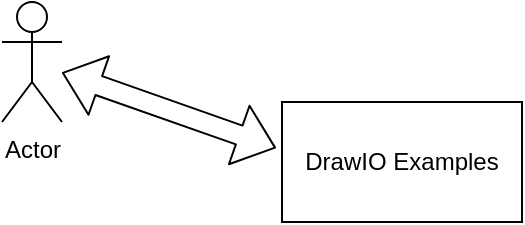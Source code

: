 <mxfile>
    <diagram id="wz0LNTRIlYnzrlm9xeaE" name="Seite-1">
        <mxGraphModel dx="678" dy="826" grid="1" gridSize="10" guides="1" tooltips="1" connect="1" arrows="1" fold="1" page="1" pageScale="1" pageWidth="827" pageHeight="1169" math="0" shadow="0">
            <root>
                <mxCell id="0"/>
                <mxCell id="1" parent="0"/>
                <UserObject label="DrawIO Examples" link=":ref:`plantuml label1`" linkTarget="_blank" id="2">
                    <mxCell style="rounded=0;whiteSpace=wrap;html=1;" vertex="1" parent="1">
                        <mxGeometry x="190" y="150" width="120" height="60" as="geometry"/>
                    </mxCell>
                </UserObject>
                <mxCell id="3" value="Actor" style="shape=umlActor;verticalLabelPosition=bottom;verticalAlign=top;html=1;outlineConnect=0;" vertex="1" parent="1">
                    <mxGeometry x="50" y="100" width="30" height="60" as="geometry"/>
                </mxCell>
                <mxCell id="4" value="" style="shape=flexArrow;endArrow=classic;startArrow=classic;html=1;entryX=-0.025;entryY=0.383;entryDx=0;entryDy=0;entryPerimeter=0;" edge="1" parent="1" source="3" target="2">
                    <mxGeometry width="100" height="100" relative="1" as="geometry">
                        <mxPoint x="310" y="480" as="sourcePoint"/>
                        <mxPoint x="410" y="380" as="targetPoint"/>
                    </mxGeometry>
                </mxCell>
            </root>
        </mxGraphModel>
    </diagram>
</mxfile>